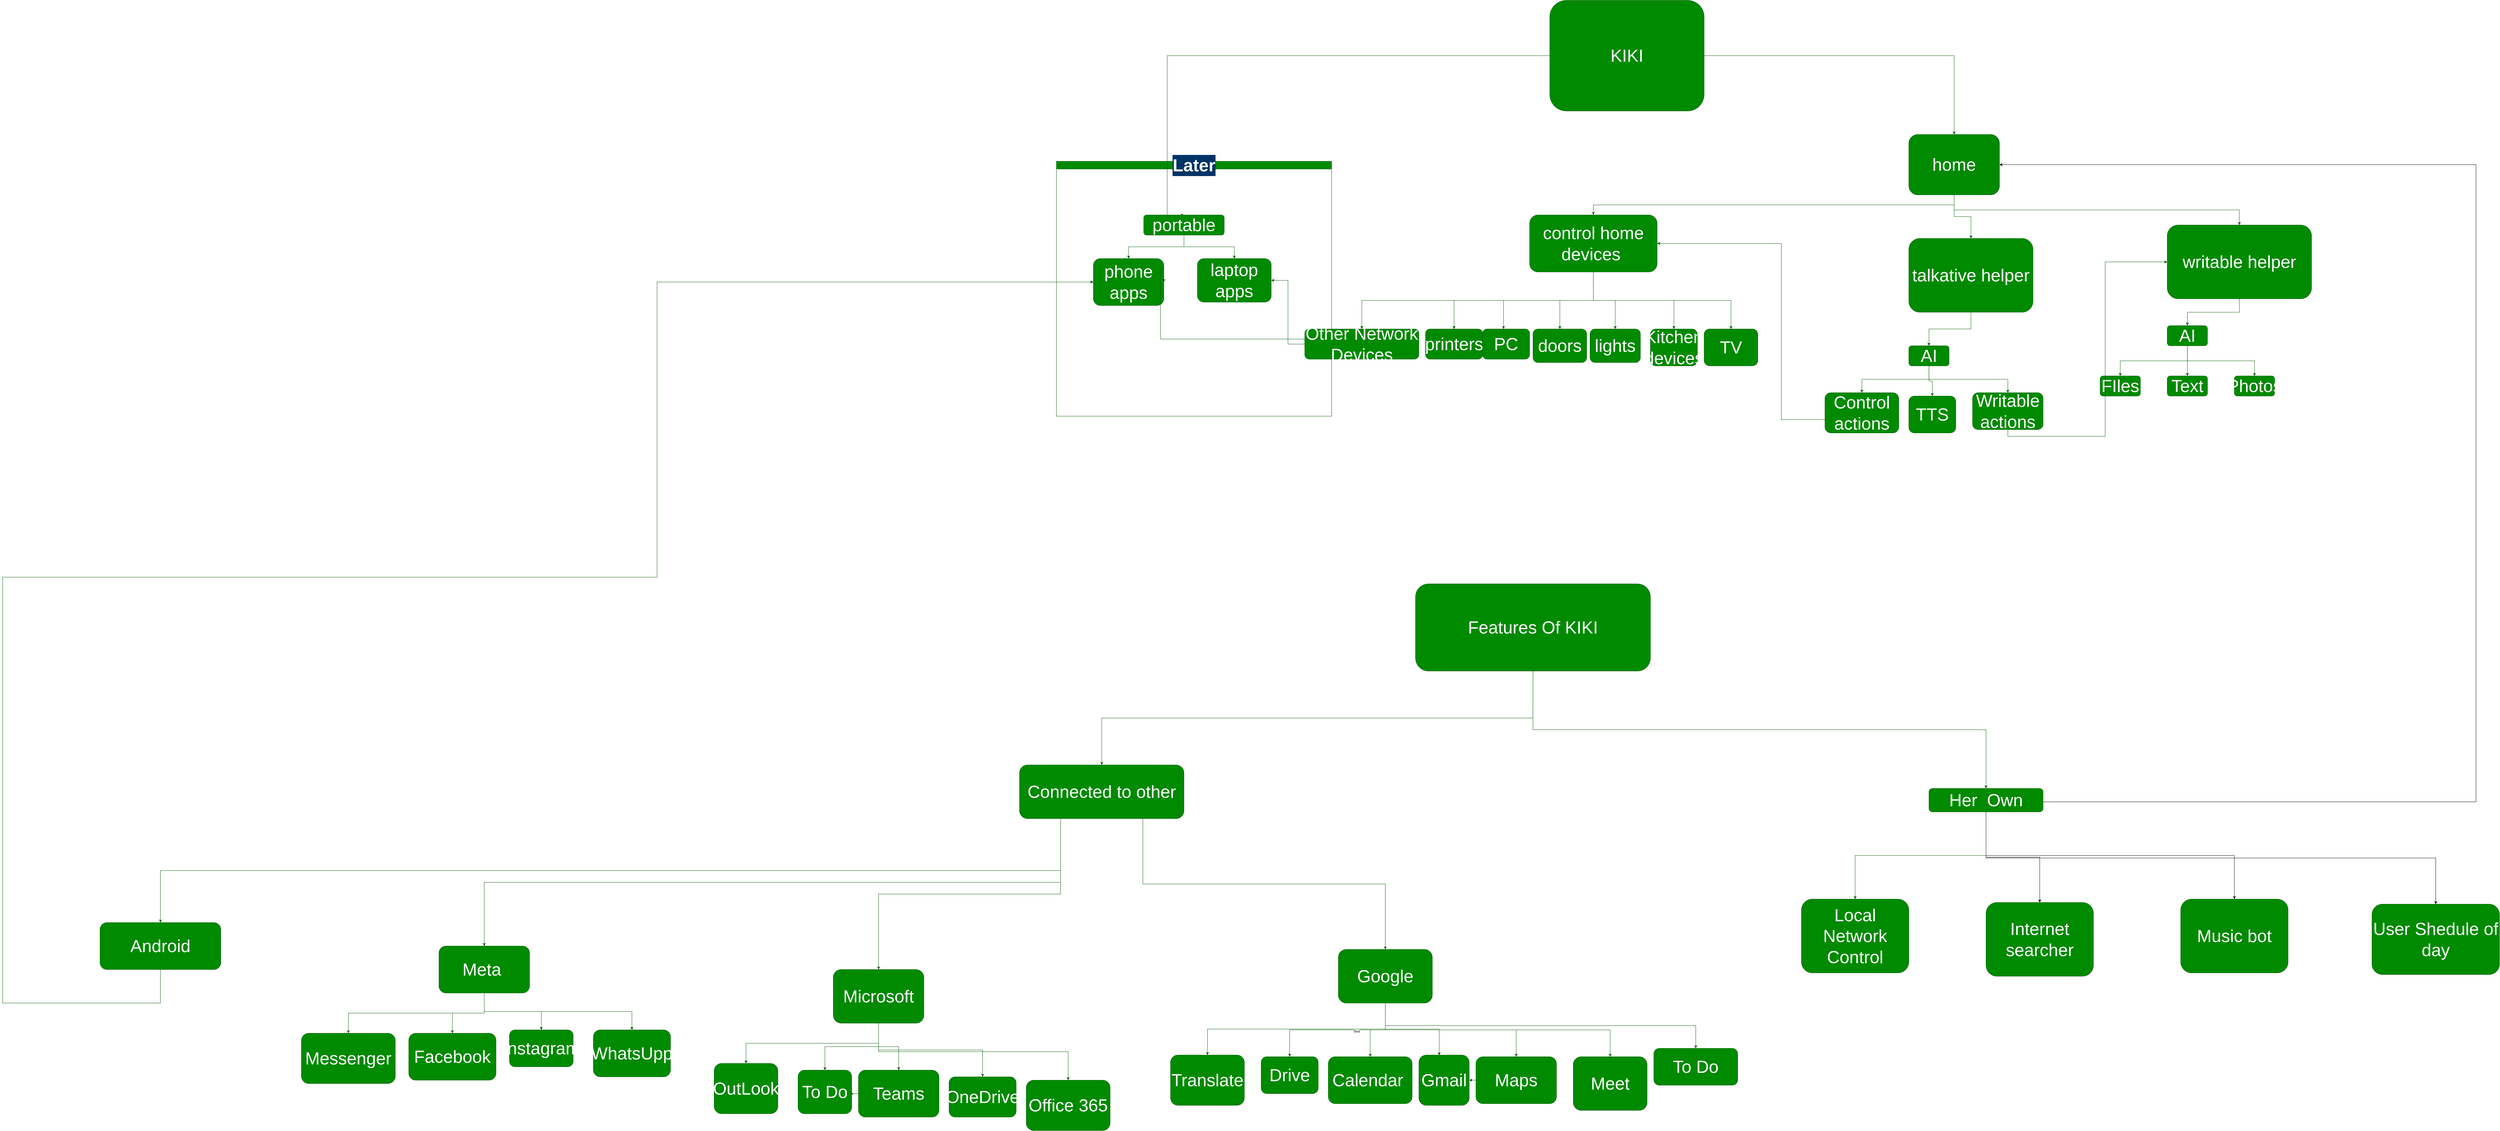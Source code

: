 <mxfile version="21.1.2" type="github">
  <diagram name="Strona-1" id="PI9fa6KRbpcqjx04Dy3F">
    <mxGraphModel dx="10963" dy="4120" grid="1" gridSize="10" guides="1" tooltips="1" connect="1" arrows="1" fold="1" page="0" pageScale="1" pageWidth="827" pageHeight="1169" math="0" shadow="0">
      <root>
        <object label="" id="0">
          <mxCell />
        </object>
        <mxCell id="1" parent="0" />
        <mxCell id="wgz8BLLzfPJGVLbiUXuB-59" value="Later" style="swimlane;whiteSpace=wrap;html=1;strokeColor=#005700;fillColor=#008a00;separatorColor=none;noLabel=0;portConstraintRotation=0;snapToPoint=1;backgroundOutline=0;labelBackgroundColor=#003366;fontSize=52;fontColor=#ffffff;" parent="1" vertex="1">
          <mxGeometry x="-900" y="390" width="820" height="760" as="geometry" />
        </mxCell>
        <mxCell id="wgz8BLLzfPJGVLbiUXuB-6" style="edgeStyle=orthogonalEdgeStyle;rounded=0;orthogonalLoop=1;jettySize=auto;html=1;exitX=1;exitY=0.5;exitDx=0;exitDy=0;labelBackgroundColor=none;fontColor=default;strokeColor=#005700;fillColor=#008a00;fontSize=52;" parent="1" source="wgz8BLLzfPJGVLbiUXuB-1" target="wgz8BLLzfPJGVLbiUXuB-2" edge="1">
          <mxGeometry relative="1" as="geometry" />
        </mxCell>
        <mxCell id="wgz8BLLzfPJGVLbiUXuB-7" style="edgeStyle=orthogonalEdgeStyle;rounded=0;orthogonalLoop=1;jettySize=auto;html=1;exitX=0;exitY=0.5;exitDx=0;exitDy=0;entryX=0.5;entryY=0;entryDx=0;entryDy=0;labelBackgroundColor=none;fontColor=default;strokeColor=#005700;fillColor=#008a00;fontSize=52;" parent="1" source="wgz8BLLzfPJGVLbiUXuB-1" target="wgz8BLLzfPJGVLbiUXuB-3" edge="1">
          <mxGeometry relative="1" as="geometry">
            <Array as="points">
              <mxPoint x="-570" y="75" />
              <mxPoint x="-570" y="550" />
            </Array>
          </mxGeometry>
        </mxCell>
        <mxCell id="wgz8BLLzfPJGVLbiUXuB-1" value="KIKI" style="rounded=1;whiteSpace=wrap;html=1;labelBackgroundColor=none;fillColor=#008a00;strokeColor=#005700;fontSize=52;fontColor=#ffffff;" parent="1" vertex="1">
          <mxGeometry x="570" y="-90" width="460" height="330" as="geometry" />
        </mxCell>
        <mxCell id="wgz8BLLzfPJGVLbiUXuB-8" style="edgeStyle=orthogonalEdgeStyle;rounded=0;orthogonalLoop=1;jettySize=auto;html=1;exitX=0.5;exitY=1;exitDx=0;exitDy=0;entryX=0.5;entryY=0;entryDx=0;entryDy=0;labelBackgroundColor=none;fontColor=default;strokeColor=#005700;fillColor=#008a00;fontSize=52;" parent="1" source="wgz8BLLzfPJGVLbiUXuB-2" target="wgz8BLLzfPJGVLbiUXuB-5" edge="1">
          <mxGeometry relative="1" as="geometry" />
        </mxCell>
        <mxCell id="wgz8BLLzfPJGVLbiUXuB-9" style="edgeStyle=orthogonalEdgeStyle;rounded=0;orthogonalLoop=1;jettySize=auto;html=1;exitX=0.5;exitY=1;exitDx=0;exitDy=0;entryX=0.5;entryY=0;entryDx=0;entryDy=0;labelBackgroundColor=none;fontColor=default;strokeColor=#005700;fillColor=#008a00;fontSize=52;" parent="1" source="wgz8BLLzfPJGVLbiUXuB-2" target="wgz8BLLzfPJGVLbiUXuB-4" edge="1">
          <mxGeometry relative="1" as="geometry" />
        </mxCell>
        <mxCell id="wgz8BLLzfPJGVLbiUXuB-11" style="edgeStyle=orthogonalEdgeStyle;rounded=0;orthogonalLoop=1;jettySize=auto;html=1;exitX=0.5;exitY=1;exitDx=0;exitDy=0;labelBackgroundColor=none;fontColor=default;strokeColor=#005700;fillColor=#008a00;fontSize=52;" parent="1" source="wgz8BLLzfPJGVLbiUXuB-2" target="wgz8BLLzfPJGVLbiUXuB-10" edge="1">
          <mxGeometry relative="1" as="geometry" />
        </mxCell>
        <mxCell id="wgz8BLLzfPJGVLbiUXuB-2" value="home" style="rounded=1;whiteSpace=wrap;html=1;labelBackgroundColor=none;fillColor=#008a00;strokeColor=#005700;fontSize=52;fontColor=#ffffff;" parent="1" vertex="1">
          <mxGeometry x="1639.94" y="310" width="270.06" height="180" as="geometry" />
        </mxCell>
        <mxCell id="wgz8BLLzfPJGVLbiUXuB-16" style="edgeStyle=orthogonalEdgeStyle;rounded=0;orthogonalLoop=1;jettySize=auto;html=1;exitX=0.5;exitY=1;exitDx=0;exitDy=0;entryX=0.5;entryY=0;entryDx=0;entryDy=0;labelBackgroundColor=none;fontColor=default;strokeColor=#005700;fillColor=#008a00;fontSize=52;" parent="1" source="wgz8BLLzfPJGVLbiUXuB-3" target="wgz8BLLzfPJGVLbiUXuB-13" edge="1">
          <mxGeometry relative="1" as="geometry" />
        </mxCell>
        <mxCell id="wgz8BLLzfPJGVLbiUXuB-17" style="edgeStyle=orthogonalEdgeStyle;rounded=0;orthogonalLoop=1;jettySize=auto;html=1;exitX=0.5;exitY=1;exitDx=0;exitDy=0;entryX=0.5;entryY=0;entryDx=0;entryDy=0;labelBackgroundColor=none;fontColor=default;strokeColor=#005700;fillColor=#008a00;fontSize=52;" parent="1" source="wgz8BLLzfPJGVLbiUXuB-3" target="wgz8BLLzfPJGVLbiUXuB-14" edge="1">
          <mxGeometry relative="1" as="geometry" />
        </mxCell>
        <mxCell id="wgz8BLLzfPJGVLbiUXuB-3" value="portable" style="rounded=1;whiteSpace=wrap;html=1;labelBackgroundColor=none;fillColor=#008a00;strokeColor=#005700;fontSize=52;fontColor=#ffffff;" parent="1" vertex="1">
          <mxGeometry x="-640" y="550" width="240" height="60" as="geometry" />
        </mxCell>
        <mxCell id="wgz8BLLzfPJGVLbiUXuB-19" style="edgeStyle=orthogonalEdgeStyle;rounded=0;orthogonalLoop=1;jettySize=auto;html=1;exitX=0.5;exitY=1;exitDx=0;exitDy=0;labelBackgroundColor=none;fontColor=default;strokeColor=#005700;fillColor=#008a00;fontSize=52;" parent="1" source="wgz8BLLzfPJGVLbiUXuB-4" target="wgz8BLLzfPJGVLbiUXuB-18" edge="1">
          <mxGeometry relative="1" as="geometry" />
        </mxCell>
        <mxCell id="wgz8BLLzfPJGVLbiUXuB-4" value="talkative helper" style="rounded=1;whiteSpace=wrap;html=1;labelBackgroundColor=none;fillColor=#008a00;strokeColor=#005700;fontSize=52;fontColor=#ffffff;" parent="1" vertex="1">
          <mxGeometry x="1639.94" y="620" width="370.06" height="220" as="geometry" />
        </mxCell>
        <mxCell id="wgz8BLLzfPJGVLbiUXuB-38" style="edgeStyle=orthogonalEdgeStyle;rounded=0;orthogonalLoop=1;jettySize=auto;html=1;exitX=0.5;exitY=1;exitDx=0;exitDy=0;entryX=0.5;entryY=0;entryDx=0;entryDy=0;labelBackgroundColor=none;fontColor=default;strokeColor=#005700;fillColor=#008a00;fontSize=52;" parent="1" source="wgz8BLLzfPJGVLbiUXuB-5" target="wgz8BLLzfPJGVLbiUXuB-37" edge="1">
          <mxGeometry relative="1" as="geometry" />
        </mxCell>
        <mxCell id="wgz8BLLzfPJGVLbiUXuB-41" style="edgeStyle=orthogonalEdgeStyle;rounded=0;orthogonalLoop=1;jettySize=auto;html=1;exitX=0.5;exitY=1;exitDx=0;exitDy=0;entryX=0.5;entryY=0;entryDx=0;entryDy=0;labelBackgroundColor=none;fontColor=default;strokeColor=#005700;fillColor=#008a00;fontSize=52;" parent="1" source="wgz8BLLzfPJGVLbiUXuB-5" target="wgz8BLLzfPJGVLbiUXuB-39" edge="1">
          <mxGeometry relative="1" as="geometry" />
        </mxCell>
        <mxCell id="wgz8BLLzfPJGVLbiUXuB-42" style="edgeStyle=orthogonalEdgeStyle;rounded=0;orthogonalLoop=1;jettySize=auto;html=1;exitX=0.5;exitY=1;exitDx=0;exitDy=0;labelBackgroundColor=none;fontColor=default;strokeColor=#005700;fillColor=#008a00;fontSize=52;" parent="1" source="wgz8BLLzfPJGVLbiUXuB-5" target="wgz8BLLzfPJGVLbiUXuB-40" edge="1">
          <mxGeometry relative="1" as="geometry" />
        </mxCell>
        <mxCell id="wgz8BLLzfPJGVLbiUXuB-51" style="edgeStyle=orthogonalEdgeStyle;rounded=0;orthogonalLoop=1;jettySize=auto;html=1;exitX=0.5;exitY=1;exitDx=0;exitDy=0;entryX=0.445;entryY=-0.001;entryDx=0;entryDy=0;entryPerimeter=0;labelBackgroundColor=none;fontColor=default;strokeColor=#005700;fillColor=#008a00;fontSize=52;" parent="1" source="wgz8BLLzfPJGVLbiUXuB-5" target="wgz8BLLzfPJGVLbiUXuB-50" edge="1">
          <mxGeometry relative="1" as="geometry" />
        </mxCell>
        <mxCell id="wgz8BLLzfPJGVLbiUXuB-53" style="edgeStyle=orthogonalEdgeStyle;rounded=0;orthogonalLoop=1;jettySize=auto;html=1;exitX=0.5;exitY=1;exitDx=0;exitDy=0;labelBackgroundColor=none;fontColor=default;strokeColor=#005700;fillColor=#008a00;fontSize=52;" parent="1" source="wgz8BLLzfPJGVLbiUXuB-5" target="wgz8BLLzfPJGVLbiUXuB-52" edge="1">
          <mxGeometry relative="1" as="geometry" />
        </mxCell>
        <mxCell id="wgz8BLLzfPJGVLbiUXuB-55" style="edgeStyle=orthogonalEdgeStyle;rounded=0;orthogonalLoop=1;jettySize=auto;html=1;exitX=0.5;exitY=1;exitDx=0;exitDy=0;entryX=0.5;entryY=0;entryDx=0;entryDy=0;labelBackgroundColor=none;fontColor=default;strokeColor=#005700;fillColor=#008a00;fontSize=52;" parent="1" source="wgz8BLLzfPJGVLbiUXuB-5" target="wgz8BLLzfPJGVLbiUXuB-54" edge="1">
          <mxGeometry relative="1" as="geometry">
            <mxPoint x="129.999" y="890" as="targetPoint" />
          </mxGeometry>
        </mxCell>
        <mxCell id="wgz8BLLzfPJGVLbiUXuB-58" style="edgeStyle=orthogonalEdgeStyle;rounded=0;orthogonalLoop=1;jettySize=auto;html=1;exitX=0.5;exitY=1;exitDx=0;exitDy=0;entryX=0.5;entryY=0;entryDx=0;entryDy=0;labelBackgroundColor=none;fontColor=default;strokeColor=#005700;fillColor=#008a00;fontSize=52;" parent="1" source="wgz8BLLzfPJGVLbiUXuB-5" target="wgz8BLLzfPJGVLbiUXuB-15" edge="1">
          <mxGeometry relative="1" as="geometry" />
        </mxCell>
        <mxCell id="wgz8BLLzfPJGVLbiUXuB-5" value="control home devices&amp;nbsp;" style="rounded=1;whiteSpace=wrap;html=1;labelBackgroundColor=none;fillColor=#008a00;strokeColor=#005700;fontSize=52;fontColor=#ffffff;" parent="1" vertex="1">
          <mxGeometry x="509.94" y="550" width="380.06" height="170" as="geometry" />
        </mxCell>
        <mxCell id="wgz8BLLzfPJGVLbiUXuB-21" style="edgeStyle=orthogonalEdgeStyle;rounded=0;orthogonalLoop=1;jettySize=auto;html=1;exitX=0.5;exitY=1;exitDx=0;exitDy=0;labelBackgroundColor=none;fontColor=default;strokeColor=#005700;fillColor=#008a00;fontSize=52;" parent="1" source="wgz8BLLzfPJGVLbiUXuB-10" target="wgz8BLLzfPJGVLbiUXuB-20" edge="1">
          <mxGeometry relative="1" as="geometry" />
        </mxCell>
        <mxCell id="wgz8BLLzfPJGVLbiUXuB-10" value="writable helper" style="rounded=1;whiteSpace=wrap;html=1;labelBackgroundColor=none;fillColor=#008a00;strokeColor=#005700;fontSize=52;fontColor=#ffffff;" parent="1" vertex="1">
          <mxGeometry x="2409.94" y="580" width="430.06" height="220" as="geometry" />
        </mxCell>
        <mxCell id="wgz8BLLzfPJGVLbiUXuB-13" value="phone apps" style="rounded=1;whiteSpace=wrap;html=1;labelBackgroundColor=none;fillColor=#008a00;strokeColor=#005700;fontSize=52;fontColor=#ffffff;" parent="1" vertex="1">
          <mxGeometry x="-790" y="680" width="210" height="140" as="geometry" />
        </mxCell>
        <mxCell id="wgz8BLLzfPJGVLbiUXuB-14" value="laptop apps" style="rounded=1;whiteSpace=wrap;html=1;labelBackgroundColor=none;fillColor=#008a00;strokeColor=#005700;fontSize=52;fontColor=#ffffff;" parent="1" vertex="1">
          <mxGeometry x="-480" y="680" width="220" height="130" as="geometry" />
        </mxCell>
        <mxCell id="wgz8BLLzfPJGVLbiUXuB-15" value="TV" style="rounded=1;whiteSpace=wrap;html=1;labelBackgroundColor=none;fillColor=#008a00;strokeColor=#005700;fontSize=52;fontColor=#ffffff;" parent="1" vertex="1">
          <mxGeometry x="1029.94" y="890" width="160.06" height="110" as="geometry" />
        </mxCell>
        <mxCell id="wgz8BLLzfPJGVLbiUXuB-23" style="edgeStyle=orthogonalEdgeStyle;rounded=0;orthogonalLoop=1;jettySize=auto;html=1;exitX=0.5;exitY=1;exitDx=0;exitDy=0;entryX=0.5;entryY=0;entryDx=0;entryDy=0;labelBackgroundColor=none;fontColor=default;strokeColor=#005700;fillColor=#008a00;fontSize=52;" parent="1" source="wgz8BLLzfPJGVLbiUXuB-18" target="wgz8BLLzfPJGVLbiUXuB-22" edge="1">
          <mxGeometry relative="1" as="geometry" />
        </mxCell>
        <mxCell id="wgz8BLLzfPJGVLbiUXuB-32" style="edgeStyle=orthogonalEdgeStyle;rounded=0;orthogonalLoop=1;jettySize=auto;html=1;exitX=0.5;exitY=1;exitDx=0;exitDy=0;entryX=0.5;entryY=0;entryDx=0;entryDy=0;labelBackgroundColor=none;fontColor=default;strokeColor=#005700;fillColor=#008a00;fontSize=52;" parent="1" source="wgz8BLLzfPJGVLbiUXuB-18" target="wgz8BLLzfPJGVLbiUXuB-31" edge="1">
          <mxGeometry relative="1" as="geometry" />
        </mxCell>
        <mxCell id="wgz8BLLzfPJGVLbiUXuB-35" style="edgeStyle=orthogonalEdgeStyle;rounded=0;orthogonalLoop=1;jettySize=auto;html=1;exitX=0.5;exitY=1;exitDx=0;exitDy=0;entryX=0.5;entryY=0;entryDx=0;entryDy=0;labelBackgroundColor=none;fontColor=default;strokeColor=#005700;fillColor=#008a00;fontSize=52;" parent="1" source="wgz8BLLzfPJGVLbiUXuB-18" target="wgz8BLLzfPJGVLbiUXuB-34" edge="1">
          <mxGeometry relative="1" as="geometry">
            <mxPoint x="1500" y="1080" as="targetPoint" />
          </mxGeometry>
        </mxCell>
        <mxCell id="wgz8BLLzfPJGVLbiUXuB-18" value="AI" style="rounded=1;whiteSpace=wrap;html=1;labelBackgroundColor=none;fillColor=#008a00;strokeColor=#005700;fontSize=52;fontColor=#ffffff;" parent="1" vertex="1">
          <mxGeometry x="1639.94" y="940" width="120" height="60" as="geometry" />
        </mxCell>
        <mxCell id="wgz8BLLzfPJGVLbiUXuB-27" style="edgeStyle=orthogonalEdgeStyle;rounded=0;orthogonalLoop=1;jettySize=auto;html=1;exitX=0.5;exitY=1;exitDx=0;exitDy=0;entryX=0.5;entryY=0;entryDx=0;entryDy=0;labelBackgroundColor=none;fontColor=default;strokeColor=#005700;fillColor=#008a00;fontSize=52;" parent="1" source="wgz8BLLzfPJGVLbiUXuB-20" target="wgz8BLLzfPJGVLbiUXuB-24" edge="1">
          <mxGeometry relative="1" as="geometry" />
        </mxCell>
        <mxCell id="wgz8BLLzfPJGVLbiUXuB-28" style="edgeStyle=orthogonalEdgeStyle;rounded=0;orthogonalLoop=1;jettySize=auto;html=1;exitX=0.5;exitY=1;exitDx=0;exitDy=0;entryX=0.5;entryY=0;entryDx=0;entryDy=0;labelBackgroundColor=none;fontColor=default;strokeColor=#005700;fillColor=#008a00;fontSize=52;" parent="1" source="wgz8BLLzfPJGVLbiUXuB-20" target="wgz8BLLzfPJGVLbiUXuB-25" edge="1">
          <mxGeometry relative="1" as="geometry" />
        </mxCell>
        <mxCell id="wgz8BLLzfPJGVLbiUXuB-29" style="edgeStyle=orthogonalEdgeStyle;rounded=0;orthogonalLoop=1;jettySize=auto;html=1;exitX=0.5;exitY=1;exitDx=0;exitDy=0;entryX=0.5;entryY=0;entryDx=0;entryDy=0;labelBackgroundColor=none;fontColor=default;strokeColor=#005700;fillColor=#008a00;fontSize=52;" parent="1" source="wgz8BLLzfPJGVLbiUXuB-20" target="wgz8BLLzfPJGVLbiUXuB-26" edge="1">
          <mxGeometry relative="1" as="geometry" />
        </mxCell>
        <mxCell id="wgz8BLLzfPJGVLbiUXuB-20" value="AI" style="rounded=1;whiteSpace=wrap;html=1;labelBackgroundColor=none;fillColor=#008a00;strokeColor=#005700;fontSize=52;fontColor=#ffffff;" parent="1" vertex="1">
          <mxGeometry x="2409.94" y="880" width="120" height="60" as="geometry" />
        </mxCell>
        <mxCell id="wgz8BLLzfPJGVLbiUXuB-22" value="TTS" style="rounded=1;whiteSpace=wrap;html=1;labelBackgroundColor=none;fillColor=#008a00;strokeColor=#005700;fontSize=52;fontColor=#ffffff;" parent="1" vertex="1">
          <mxGeometry x="1639.94" y="1090" width="140" height="110" as="geometry" />
        </mxCell>
        <mxCell id="wgz8BLLzfPJGVLbiUXuB-24" value="FIles" style="rounded=1;whiteSpace=wrap;html=1;labelBackgroundColor=none;fillColor=#008a00;strokeColor=#005700;fontSize=52;fontColor=#ffffff;" parent="1" vertex="1">
          <mxGeometry x="2209.94" y="1030" width="120" height="60" as="geometry" />
        </mxCell>
        <mxCell id="wgz8BLLzfPJGVLbiUXuB-25" value="Text" style="rounded=1;whiteSpace=wrap;html=1;labelBackgroundColor=none;fillColor=#008a00;strokeColor=#005700;fontSize=52;fontColor=#ffffff;" parent="1" vertex="1">
          <mxGeometry x="2409.94" y="1030" width="120" height="60" as="geometry" />
        </mxCell>
        <mxCell id="wgz8BLLzfPJGVLbiUXuB-26" value="Photos" style="rounded=1;whiteSpace=wrap;html=1;labelBackgroundColor=none;fillColor=#008a00;strokeColor=#005700;fontSize=52;fontColor=#ffffff;" parent="1" vertex="1">
          <mxGeometry x="2609.94" y="1030" width="120" height="60" as="geometry" />
        </mxCell>
        <mxCell id="wgz8BLLzfPJGVLbiUXuB-33" style="edgeStyle=orthogonalEdgeStyle;rounded=0;orthogonalLoop=1;jettySize=auto;html=1;exitX=0.5;exitY=1;exitDx=0;exitDy=0;entryX=0;entryY=0.5;entryDx=0;entryDy=0;labelBackgroundColor=none;fontColor=default;strokeColor=#005700;fillColor=#008a00;fontSize=52;" parent="1" source="wgz8BLLzfPJGVLbiUXuB-31" target="wgz8BLLzfPJGVLbiUXuB-10" edge="1">
          <mxGeometry relative="1" as="geometry" />
        </mxCell>
        <mxCell id="wgz8BLLzfPJGVLbiUXuB-31" value="Writable actions" style="rounded=1;whiteSpace=wrap;html=1;labelBackgroundColor=none;fillColor=#008a00;strokeColor=#005700;fontSize=52;fontColor=#ffffff;" parent="1" vertex="1">
          <mxGeometry x="1829.94" y="1080" width="210.06" height="110" as="geometry" />
        </mxCell>
        <mxCell id="wgz8BLLzfPJGVLbiUXuB-36" style="edgeStyle=orthogonalEdgeStyle;rounded=0;orthogonalLoop=1;jettySize=auto;html=1;exitX=0.5;exitY=1;exitDx=0;exitDy=0;entryX=1;entryY=0.5;entryDx=0;entryDy=0;labelBackgroundColor=none;fontColor=default;strokeColor=#005700;fillColor=#008a00;fontSize=52;" parent="1" source="wgz8BLLzfPJGVLbiUXuB-34" target="wgz8BLLzfPJGVLbiUXuB-5" edge="1">
          <mxGeometry relative="1" as="geometry">
            <mxPoint x="1230" y="750" as="targetPoint" />
            <Array as="points">
              <mxPoint x="1540" y="1160" />
              <mxPoint x="1260" y="1160" />
              <mxPoint x="1260" y="690" />
            </Array>
          </mxGeometry>
        </mxCell>
        <mxCell id="wgz8BLLzfPJGVLbiUXuB-34" value="Control actions" style="rounded=1;whiteSpace=wrap;html=1;labelBackgroundColor=none;fillColor=#008a00;strokeColor=#005700;fontSize=52;fontColor=#ffffff;" parent="1" vertex="1">
          <mxGeometry x="1390" y="1080" width="220" height="120" as="geometry" />
        </mxCell>
        <mxCell id="wgz8BLLzfPJGVLbiUXuB-37" value="lights" style="rounded=1;whiteSpace=wrap;html=1;labelBackgroundColor=none;fillColor=#008a00;strokeColor=#005700;fontSize=52;fontColor=#ffffff;" parent="1" vertex="1">
          <mxGeometry x="690" y="890" width="150.06" height="100" as="geometry" />
        </mxCell>
        <mxCell id="wgz8BLLzfPJGVLbiUXuB-39" value="doors" style="rounded=1;whiteSpace=wrap;html=1;labelBackgroundColor=none;fillColor=#008a00;strokeColor=#005700;fontSize=52;fontColor=#ffffff;" parent="1" vertex="1">
          <mxGeometry x="520" y="890" width="160.06" height="100" as="geometry" />
        </mxCell>
        <mxCell id="wgz8BLLzfPJGVLbiUXuB-40" value="printers" style="rounded=1;whiteSpace=wrap;html=1;labelBackgroundColor=none;fillColor=#008a00;strokeColor=#005700;fontSize=52;fontColor=#ffffff;" parent="1" vertex="1">
          <mxGeometry x="199.82" y="890" width="170.06" height="90" as="geometry" />
        </mxCell>
        <mxCell id="wgz8BLLzfPJGVLbiUXuB-50" value="PC" style="rounded=1;whiteSpace=wrap;html=1;labelBackgroundColor=none;fillColor=#008a00;strokeColor=#005700;fontSize=52;fontColor=#ffffff;" parent="1" vertex="1">
          <mxGeometry x="369.88" y="890" width="140.06" height="90" as="geometry" />
        </mxCell>
        <mxCell id="wgz8BLLzfPJGVLbiUXuB-52" value="Kitchen devices" style="rounded=1;whiteSpace=wrap;html=1;labelBackgroundColor=none;fillColor=#008a00;strokeColor=#005700;fontSize=52;fontColor=#ffffff;" parent="1" vertex="1">
          <mxGeometry x="869.94" y="890" width="140.06" height="110" as="geometry" />
        </mxCell>
        <mxCell id="wgz8BLLzfPJGVLbiUXuB-56" style="edgeStyle=orthogonalEdgeStyle;rounded=0;orthogonalLoop=1;jettySize=auto;html=1;exitX=0;exitY=0.5;exitDx=0;exitDy=0;entryX=1;entryY=0.5;entryDx=0;entryDy=0;labelBackgroundColor=none;fontColor=default;strokeColor=#005700;fillColor=#008a00;fontSize=52;" parent="1" source="wgz8BLLzfPJGVLbiUXuB-54" target="wgz8BLLzfPJGVLbiUXuB-14" edge="1">
          <mxGeometry relative="1" as="geometry" />
        </mxCell>
        <mxCell id="wgz8BLLzfPJGVLbiUXuB-57" style="edgeStyle=orthogonalEdgeStyle;rounded=0;orthogonalLoop=1;jettySize=auto;html=1;exitX=0;exitY=0.5;exitDx=0;exitDy=0;entryX=1;entryY=0.5;entryDx=0;entryDy=0;labelBackgroundColor=none;fontColor=default;strokeColor=#005700;fillColor=#008a00;fontSize=52;" parent="1" source="wgz8BLLzfPJGVLbiUXuB-54" target="wgz8BLLzfPJGVLbiUXuB-13" edge="1">
          <mxGeometry relative="1" as="geometry">
            <Array as="points">
              <mxPoint x="-590" y="920" />
              <mxPoint x="-590" y="710" />
            </Array>
          </mxGeometry>
        </mxCell>
        <mxCell id="wgz8BLLzfPJGVLbiUXuB-54" value="Other Network Devices" style="rounded=1;whiteSpace=wrap;html=1;labelBackgroundColor=none;fillColor=#008a00;strokeColor=#005700;fontSize=52;fontColor=#ffffff;" parent="1" vertex="1">
          <mxGeometry x="-160.06" y="890" width="340" height="90" as="geometry" />
        </mxCell>
        <mxCell id="wgz8BLLzfPJGVLbiUXuB-68" style="edgeStyle=orthogonalEdgeStyle;rounded=0;orthogonalLoop=1;jettySize=auto;html=1;exitX=0.5;exitY=1;exitDx=0;exitDy=0;shadow=0;fillColor=#008a00;strokeColor=#005700;fontSize=52;" parent="1" source="wgz8BLLzfPJGVLbiUXuB-60" target="wgz8BLLzfPJGVLbiUXuB-62" edge="1">
          <mxGeometry relative="1" as="geometry" />
        </mxCell>
        <mxCell id="wgz8BLLzfPJGVLbiUXuB-69" style="edgeStyle=orthogonalEdgeStyle;rounded=0;orthogonalLoop=1;jettySize=auto;html=1;exitX=0.5;exitY=1;exitDx=0;exitDy=0;entryX=0.404;entryY=0.005;entryDx=0;entryDy=0;entryPerimeter=0;shadow=0;fillColor=#008a00;strokeColor=#005700;fontSize=52;" parent="1" source="wgz8BLLzfPJGVLbiUXuB-60" target="wgz8BLLzfPJGVLbiUXuB-64" edge="1">
          <mxGeometry relative="1" as="geometry" />
        </mxCell>
        <mxCell id="wgz8BLLzfPJGVLbiUXuB-70" style="edgeStyle=orthogonalEdgeStyle;rounded=0;orthogonalLoop=1;jettySize=auto;html=1;exitX=0.5;exitY=1;exitDx=0;exitDy=0;entryX=0.5;entryY=0;entryDx=0;entryDy=0;shadow=0;fillColor=#008a00;strokeColor=#005700;fontSize=52;" parent="1" source="wgz8BLLzfPJGVLbiUXuB-60" target="wgz8BLLzfPJGVLbiUXuB-65" edge="1">
          <mxGeometry relative="1" as="geometry" />
        </mxCell>
        <mxCell id="wgz8BLLzfPJGVLbiUXuB-71" style="edgeStyle=orthogonalEdgeStyle;rounded=0;orthogonalLoop=1;jettySize=auto;html=1;exitX=0.5;exitY=1;exitDx=0;exitDy=0;entryX=0.5;entryY=0;entryDx=0;entryDy=0;shadow=0;fillColor=#008a00;strokeColor=#005700;fontSize=52;" parent="1" source="wgz8BLLzfPJGVLbiUXuB-60" target="wgz8BLLzfPJGVLbiUXuB-66" edge="1">
          <mxGeometry relative="1" as="geometry" />
        </mxCell>
        <mxCell id="wgz8BLLzfPJGVLbiUXuB-73" style="edgeStyle=orthogonalEdgeStyle;rounded=0;orthogonalLoop=1;jettySize=auto;html=1;exitX=0.5;exitY=1;exitDx=0;exitDy=0;entryX=0.5;entryY=0;entryDx=0;entryDy=0;shadow=0;fillColor=#008a00;strokeColor=#005700;fontSize=52;" parent="1" source="wgz8BLLzfPJGVLbiUXuB-60" target="wgz8BLLzfPJGVLbiUXuB-67" edge="1">
          <mxGeometry relative="1" as="geometry" />
        </mxCell>
        <mxCell id="wgz8BLLzfPJGVLbiUXuB-75" style="edgeStyle=orthogonalEdgeStyle;rounded=0;orthogonalLoop=1;jettySize=auto;html=1;exitX=0.5;exitY=1;exitDx=0;exitDy=0;entryX=0.5;entryY=0;entryDx=0;entryDy=0;shadow=0;fillColor=#008a00;strokeColor=#005700;fontSize=52;" parent="1" source="wgz8BLLzfPJGVLbiUXuB-60" target="wgz8BLLzfPJGVLbiUXuB-74" edge="1">
          <mxGeometry relative="1" as="geometry" />
        </mxCell>
        <mxCell id="mqudz-hGvWLqEcSGZrWv-4" value="Text" style="edgeLabel;html=1;align=center;verticalAlign=middle;resizable=0;points=[];" vertex="1" connectable="0" parent="wgz8BLLzfPJGVLbiUXuB-75">
          <mxGeometry x="-0.528" y="6" relative="1" as="geometry">
            <mxPoint x="-2" as="offset" />
          </mxGeometry>
        </mxCell>
        <mxCell id="wgz8BLLzfPJGVLbiUXuB-88" style="edgeStyle=orthogonalEdgeStyle;rounded=0;orthogonalLoop=1;jettySize=auto;html=1;exitX=0.5;exitY=1;exitDx=0;exitDy=0;entryX=0.5;entryY=0;entryDx=0;entryDy=0;fillColor=#008a00;strokeColor=#005700;fontSize=52;" parent="1" source="wgz8BLLzfPJGVLbiUXuB-60" target="wgz8BLLzfPJGVLbiUXuB-87" edge="1">
          <mxGeometry relative="1" as="geometry" />
        </mxCell>
        <mxCell id="wgz8BLLzfPJGVLbiUXuB-60" value="Google" style="rounded=1;whiteSpace=wrap;html=1;fillColor=#008a00;strokeColor=#005700;fontSize=52;fontColor=#ffffff;" parent="1" vertex="1">
          <mxGeometry x="-60.0" y="2740" width="280.06" height="160" as="geometry" />
        </mxCell>
        <mxCell id="wgz8BLLzfPJGVLbiUXuB-62" value="Calendar&amp;nbsp;" style="rounded=1;whiteSpace=wrap;html=1;shadow=0;fillColor=#008a00;strokeColor=#005700;fontSize=52;fontColor=#ffffff;" parent="1" vertex="1">
          <mxGeometry x="-90" y="3060" width="250" height="140" as="geometry" />
        </mxCell>
        <mxCell id="wgz8BLLzfPJGVLbiUXuB-64" value="Gmail" style="rounded=1;whiteSpace=wrap;html=1;shadow=0;fillColor=#008a00;strokeColor=#005700;fontSize=52;fontColor=#ffffff;" parent="1" vertex="1">
          <mxGeometry x="180" y="3055" width="150" height="150" as="geometry" />
        </mxCell>
        <mxCell id="m3BGGVv8fKy3V24QByVO-4" value="" style="edgeStyle=orthogonalEdgeStyle;rounded=0;orthogonalLoop=1;jettySize=auto;html=1;fillColor=#008a00;strokeColor=#005700;" parent="1" source="wgz8BLLzfPJGVLbiUXuB-65" target="wgz8BLLzfPJGVLbiUXuB-64" edge="1">
          <mxGeometry relative="1" as="geometry" />
        </mxCell>
        <mxCell id="wgz8BLLzfPJGVLbiUXuB-65" value="Maps" style="rounded=1;whiteSpace=wrap;html=1;shadow=0;fillColor=#008a00;strokeColor=#005700;fontSize=52;fontColor=#ffffff;" parent="1" vertex="1">
          <mxGeometry x="350" y="3060" width="240" height="140" as="geometry" />
        </mxCell>
        <mxCell id="wgz8BLLzfPJGVLbiUXuB-66" value="Drive" style="rounded=1;whiteSpace=wrap;html=1;shadow=0;fillColor=#008a00;strokeColor=#005700;fontSize=52;fontColor=#ffffff;" parent="1" vertex="1">
          <mxGeometry x="-290" y="3060" width="170" height="110" as="geometry" />
        </mxCell>
        <mxCell id="wgz8BLLzfPJGVLbiUXuB-67" value="Meet" style="rounded=1;whiteSpace=wrap;html=1;shadow=0;fillColor=#008a00;strokeColor=#005700;fontSize=52;fontColor=#ffffff;" parent="1" vertex="1">
          <mxGeometry x="640" y="3060" width="220.06" height="160" as="geometry" />
        </mxCell>
        <mxCell id="wgz8BLLzfPJGVLbiUXuB-74" value="Translate" style="rounded=1;whiteSpace=wrap;html=1;shadow=0;fillColor=#008a00;strokeColor=#005700;fontSize=52;fontColor=#ffffff;" parent="1" vertex="1">
          <mxGeometry x="-560" y="3055" width="220" height="150" as="geometry" />
        </mxCell>
        <mxCell id="wgz8BLLzfPJGVLbiUXuB-89" style="edgeStyle=orthogonalEdgeStyle;rounded=0;orthogonalLoop=1;jettySize=auto;html=1;exitX=0.5;exitY=1;exitDx=0;exitDy=0;entryX=0.5;entryY=0;entryDx=0;entryDy=0;fillColor=#008a00;strokeColor=#005700;fontSize=52;" parent="1" source="wgz8BLLzfPJGVLbiUXuB-78" target="wgz8BLLzfPJGVLbiUXuB-83" edge="1">
          <mxGeometry relative="1" as="geometry" />
        </mxCell>
        <mxCell id="wgz8BLLzfPJGVLbiUXuB-90" style="edgeStyle=orthogonalEdgeStyle;rounded=0;orthogonalLoop=1;jettySize=auto;html=1;exitX=0.5;exitY=1;exitDx=0;exitDy=0;entryX=0.5;entryY=0;entryDx=0;entryDy=0;fillColor=#008a00;strokeColor=#005700;fontSize=52;" parent="1" source="wgz8BLLzfPJGVLbiUXuB-78" target="wgz8BLLzfPJGVLbiUXuB-82" edge="1">
          <mxGeometry relative="1" as="geometry" />
        </mxCell>
        <mxCell id="wgz8BLLzfPJGVLbiUXuB-91" style="edgeStyle=orthogonalEdgeStyle;rounded=0;orthogonalLoop=1;jettySize=auto;html=1;exitX=0.5;exitY=1;exitDx=0;exitDy=0;entryX=0.5;entryY=0;entryDx=0;entryDy=0;fillColor=#008a00;strokeColor=#005700;fontSize=52;" parent="1" source="wgz8BLLzfPJGVLbiUXuB-78" target="wgz8BLLzfPJGVLbiUXuB-81" edge="1">
          <mxGeometry relative="1" as="geometry" />
        </mxCell>
        <mxCell id="wgz8BLLzfPJGVLbiUXuB-92" style="edgeStyle=orthogonalEdgeStyle;rounded=0;orthogonalLoop=1;jettySize=auto;html=1;exitX=0.5;exitY=1;exitDx=0;exitDy=0;entryX=0.5;entryY=0;entryDx=0;entryDy=0;fillColor=#008a00;strokeColor=#005700;fontSize=52;" parent="1" source="wgz8BLLzfPJGVLbiUXuB-78" target="wgz8BLLzfPJGVLbiUXuB-86" edge="1">
          <mxGeometry relative="1" as="geometry">
            <mxPoint x="-1070" y="3090" as="targetPoint" />
          </mxGeometry>
        </mxCell>
        <mxCell id="wgz8BLLzfPJGVLbiUXuB-93" style="edgeStyle=orthogonalEdgeStyle;rounded=0;orthogonalLoop=1;jettySize=auto;html=1;exitX=0.5;exitY=1;exitDx=0;exitDy=0;entryX=0.5;entryY=0;entryDx=0;entryDy=0;fillColor=#008a00;strokeColor=#005700;fontSize=52;" parent="1" source="wgz8BLLzfPJGVLbiUXuB-78" target="wgz8BLLzfPJGVLbiUXuB-84" edge="1">
          <mxGeometry relative="1" as="geometry" />
        </mxCell>
        <mxCell id="wgz8BLLzfPJGVLbiUXuB-78" value="Microsoft" style="rounded=1;whiteSpace=wrap;html=1;fillColor=#008a00;strokeColor=#005700;fontSize=52;fontColor=#ffffff;" parent="1" vertex="1">
          <mxGeometry x="-1565" y="2800" width="270" height="160" as="geometry" />
        </mxCell>
        <mxCell id="wgz8BLLzfPJGVLbiUXuB-81" value="OneDrive" style="rounded=1;whiteSpace=wrap;html=1;fillColor=#008a00;strokeColor=#005700;fontSize=52;fontColor=#ffffff;" parent="1" vertex="1">
          <mxGeometry x="-1220" y="3120" width="200" height="120" as="geometry" />
        </mxCell>
        <mxCell id="m3BGGVv8fKy3V24QByVO-1" value="" style="edgeStyle=orthogonalEdgeStyle;rounded=0;orthogonalLoop=1;jettySize=auto;html=1;fillColor=#008a00;strokeColor=#005700;" parent="1" source="wgz8BLLzfPJGVLbiUXuB-82" target="wgz8BLLzfPJGVLbiUXuB-83" edge="1">
          <mxGeometry relative="1" as="geometry" />
        </mxCell>
        <mxCell id="wgz8BLLzfPJGVLbiUXuB-82" value="Teams" style="rounded=1;whiteSpace=wrap;html=1;fillColor=#008a00;strokeColor=#005700;fontSize=52;fontColor=#ffffff;" parent="1" vertex="1">
          <mxGeometry x="-1490" y="3100" width="240" height="140" as="geometry" />
        </mxCell>
        <mxCell id="wgz8BLLzfPJGVLbiUXuB-83" value="To Do" style="rounded=1;whiteSpace=wrap;html=1;fillColor=#008a00;strokeColor=#005700;fontSize=52;fontColor=#ffffff;" parent="1" vertex="1">
          <mxGeometry x="-1670" y="3100" width="160" height="130" as="geometry" />
        </mxCell>
        <mxCell id="wgz8BLLzfPJGVLbiUXuB-84" value="OutLook" style="rounded=1;whiteSpace=wrap;html=1;fillColor=#008a00;strokeColor=#005700;fontSize=52;fontColor=#ffffff;" parent="1" vertex="1">
          <mxGeometry x="-1920" y="3080" width="190" height="150" as="geometry" />
        </mxCell>
        <mxCell id="wgz8BLLzfPJGVLbiUXuB-86" value="Office 365" style="rounded=1;whiteSpace=wrap;html=1;fillColor=#008a00;strokeColor=#005700;fontSize=52;fontColor=#ffffff;" parent="1" vertex="1">
          <mxGeometry x="-990" y="3130" width="250" height="150" as="geometry" />
        </mxCell>
        <mxCell id="wgz8BLLzfPJGVLbiUXuB-87" value="To Do" style="rounded=1;whiteSpace=wrap;html=1;fillColor=#008a00;strokeColor=#005700;fontSize=52;fontColor=#ffffff;" parent="1" vertex="1">
          <mxGeometry x="880" y="3035" width="250.06" height="110" as="geometry" />
        </mxCell>
        <mxCell id="wgz8BLLzfPJGVLbiUXuB-99" style="edgeStyle=orthogonalEdgeStyle;rounded=0;orthogonalLoop=1;jettySize=auto;html=1;exitX=0.5;exitY=1;exitDx=0;exitDy=0;entryX=0.5;entryY=0;entryDx=0;entryDy=0;fillColor=#008a00;strokeColor=#005700;fontSize=52;" parent="1" source="wgz8BLLzfPJGVLbiUXuB-94" target="wgz8BLLzfPJGVLbiUXuB-96" edge="1">
          <mxGeometry relative="1" as="geometry" />
        </mxCell>
        <mxCell id="wgz8BLLzfPJGVLbiUXuB-102" style="edgeStyle=orthogonalEdgeStyle;rounded=0;orthogonalLoop=1;jettySize=auto;html=1;exitX=0.5;exitY=1;exitDx=0;exitDy=0;fillColor=#008a00;strokeColor=#005700;fontSize=52;" parent="1" source="wgz8BLLzfPJGVLbiUXuB-94" target="wgz8BLLzfPJGVLbiUXuB-98" edge="1">
          <mxGeometry relative="1" as="geometry" />
        </mxCell>
        <mxCell id="wgz8BLLzfPJGVLbiUXuB-94" value="Features Of KIKI" style="rounded=1;whiteSpace=wrap;html=1;fontSize=52;fillColor=#008a00;strokeColor=#005700;fontColor=#ffffff;" parent="1" vertex="1">
          <mxGeometry x="169.94" y="1650" width="700" height="260" as="geometry" />
        </mxCell>
        <mxCell id="wgz8BLLzfPJGVLbiUXuB-95" value="Local Network Control" style="rounded=1;whiteSpace=wrap;html=1;fillColor=#008a00;strokeColor=#005700;fontSize=52;fontColor=#ffffff;" parent="1" vertex="1">
          <mxGeometry x="1319.88" y="2590" width="320.06" height="220" as="geometry" />
        </mxCell>
        <mxCell id="wgz8BLLzfPJGVLbiUXuB-100" style="edgeStyle=orthogonalEdgeStyle;rounded=0;orthogonalLoop=1;jettySize=auto;html=1;exitX=0.25;exitY=1;exitDx=0;exitDy=0;entryX=0.5;entryY=0;entryDx=0;entryDy=0;fillColor=#008a00;strokeColor=#005700;fontSize=52;" parent="1" source="wgz8BLLzfPJGVLbiUXuB-96" target="wgz8BLLzfPJGVLbiUXuB-78" edge="1">
          <mxGeometry relative="1" as="geometry" />
        </mxCell>
        <mxCell id="wgz8BLLzfPJGVLbiUXuB-101" style="edgeStyle=orthogonalEdgeStyle;rounded=0;orthogonalLoop=1;jettySize=auto;html=1;exitX=0.75;exitY=1;exitDx=0;exitDy=0;entryX=0.5;entryY=0;entryDx=0;entryDy=0;fillColor=#008a00;strokeColor=#005700;fontSize=52;" parent="1" source="wgz8BLLzfPJGVLbiUXuB-96" target="wgz8BLLzfPJGVLbiUXuB-60" edge="1">
          <mxGeometry relative="1" as="geometry" />
        </mxCell>
        <mxCell id="wgz8BLLzfPJGVLbiUXuB-114" style="edgeStyle=orthogonalEdgeStyle;rounded=0;orthogonalLoop=1;jettySize=auto;html=1;exitX=0.25;exitY=1;exitDx=0;exitDy=0;fillColor=#008a00;strokeColor=#005700;fontSize=52;" parent="1" source="wgz8BLLzfPJGVLbiUXuB-96" target="wgz8BLLzfPJGVLbiUXuB-105" edge="1">
          <mxGeometry relative="1" as="geometry" />
        </mxCell>
        <mxCell id="wgz8BLLzfPJGVLbiUXuB-117" style="edgeStyle=orthogonalEdgeStyle;rounded=0;orthogonalLoop=1;jettySize=auto;html=1;exitX=0.25;exitY=1;exitDx=0;exitDy=0;entryX=0.5;entryY=0;entryDx=0;entryDy=0;fillColor=#008a00;strokeColor=#005700;fontSize=52;" parent="1" source="wgz8BLLzfPJGVLbiUXuB-96" target="wgz8BLLzfPJGVLbiUXuB-116" edge="1">
          <mxGeometry relative="1" as="geometry" />
        </mxCell>
        <mxCell id="wgz8BLLzfPJGVLbiUXuB-96" value="Connected to other" style="rounded=1;whiteSpace=wrap;html=1;fillColor=#008a00;strokeColor=#005700;fontSize=52;fontColor=#ffffff;" parent="1" vertex="1">
          <mxGeometry x="-1010" y="2190" width="490" height="160" as="geometry" />
        </mxCell>
        <mxCell id="wgz8BLLzfPJGVLbiUXuB-103" style="edgeStyle=orthogonalEdgeStyle;rounded=0;orthogonalLoop=1;jettySize=auto;html=1;exitX=0.5;exitY=1;exitDx=0;exitDy=0;entryX=0.5;entryY=0;entryDx=0;entryDy=0;fillColor=#008a00;strokeColor=#005700;fontSize=52;" parent="1" source="wgz8BLLzfPJGVLbiUXuB-98" target="wgz8BLLzfPJGVLbiUXuB-95" edge="1">
          <mxGeometry relative="1" as="geometry" />
        </mxCell>
        <mxCell id="mqudz-hGvWLqEcSGZrWv-1" style="edgeStyle=orthogonalEdgeStyle;rounded=0;orthogonalLoop=1;jettySize=auto;html=1;exitX=1;exitY=0.5;exitDx=0;exitDy=0;entryX=1;entryY=0.5;entryDx=0;entryDy=0;" edge="1" parent="1" source="wgz8BLLzfPJGVLbiUXuB-98" target="wgz8BLLzfPJGVLbiUXuB-2">
          <mxGeometry relative="1" as="geometry">
            <Array as="points">
              <mxPoint x="3330" y="2300" />
              <mxPoint x="3330" y="400" />
            </Array>
          </mxGeometry>
        </mxCell>
        <mxCell id="mqudz-hGvWLqEcSGZrWv-5" style="edgeStyle=orthogonalEdgeStyle;rounded=0;orthogonalLoop=1;jettySize=auto;html=1;exitX=0.5;exitY=1;exitDx=0;exitDy=0;entryX=0.5;entryY=0;entryDx=0;entryDy=0;" edge="1" parent="1" source="wgz8BLLzfPJGVLbiUXuB-98" target="mqudz-hGvWLqEcSGZrWv-3">
          <mxGeometry relative="1" as="geometry" />
        </mxCell>
        <mxCell id="mqudz-hGvWLqEcSGZrWv-12" style="edgeStyle=orthogonalEdgeStyle;rounded=0;orthogonalLoop=1;jettySize=auto;html=1;exitX=0.5;exitY=1;exitDx=0;exitDy=0;entryX=0.5;entryY=0;entryDx=0;entryDy=0;" edge="1" parent="1" source="wgz8BLLzfPJGVLbiUXuB-98" target="mqudz-hGvWLqEcSGZrWv-9">
          <mxGeometry relative="1" as="geometry" />
        </mxCell>
        <mxCell id="mqudz-hGvWLqEcSGZrWv-13" style="edgeStyle=orthogonalEdgeStyle;rounded=0;orthogonalLoop=1;jettySize=auto;html=1;exitX=0.5;exitY=1;exitDx=0;exitDy=0;entryX=0.5;entryY=0;entryDx=0;entryDy=0;" edge="1" parent="1" source="wgz8BLLzfPJGVLbiUXuB-98" target="mqudz-hGvWLqEcSGZrWv-11">
          <mxGeometry relative="1" as="geometry" />
        </mxCell>
        <mxCell id="wgz8BLLzfPJGVLbiUXuB-98" value="Her&amp;nbsp; Own" style="rounded=1;whiteSpace=wrap;html=1;fillColor=#008a00;strokeColor=#005700;fontSize=52;fontColor=#ffffff;" parent="1" vertex="1">
          <mxGeometry x="1700" y="2260" width="340" height="70" as="geometry" />
        </mxCell>
        <mxCell id="wgz8BLLzfPJGVLbiUXuB-110" style="edgeStyle=orthogonalEdgeStyle;rounded=0;orthogonalLoop=1;jettySize=auto;html=1;exitX=0.5;exitY=1;exitDx=0;exitDy=0;entryX=0.5;entryY=0;entryDx=0;entryDy=0;fillColor=#008a00;strokeColor=#005700;fontSize=52;" parent="1" source="wgz8BLLzfPJGVLbiUXuB-105" target="wgz8BLLzfPJGVLbiUXuB-107" edge="1">
          <mxGeometry relative="1" as="geometry" />
        </mxCell>
        <mxCell id="wgz8BLLzfPJGVLbiUXuB-111" style="edgeStyle=orthogonalEdgeStyle;rounded=0;orthogonalLoop=1;jettySize=auto;html=1;exitX=0.5;exitY=1;exitDx=0;exitDy=0;fillColor=#008a00;strokeColor=#005700;fontSize=52;" parent="1" source="wgz8BLLzfPJGVLbiUXuB-105" target="wgz8BLLzfPJGVLbiUXuB-106" edge="1">
          <mxGeometry relative="1" as="geometry" />
        </mxCell>
        <mxCell id="wgz8BLLzfPJGVLbiUXuB-112" style="edgeStyle=orthogonalEdgeStyle;rounded=0;orthogonalLoop=1;jettySize=auto;html=1;exitX=0.5;exitY=1;exitDx=0;exitDy=0;entryX=0.5;entryY=0;entryDx=0;entryDy=0;fillColor=#008a00;strokeColor=#005700;fontSize=52;" parent="1" source="wgz8BLLzfPJGVLbiUXuB-105" target="wgz8BLLzfPJGVLbiUXuB-109" edge="1">
          <mxGeometry relative="1" as="geometry" />
        </mxCell>
        <mxCell id="wgz8BLLzfPJGVLbiUXuB-113" style="edgeStyle=orthogonalEdgeStyle;rounded=0;orthogonalLoop=1;jettySize=auto;html=1;exitX=0.5;exitY=1;exitDx=0;exitDy=0;entryX=0.5;entryY=0;entryDx=0;entryDy=0;fillColor=#008a00;strokeColor=#005700;fontSize=52;" parent="1" source="wgz8BLLzfPJGVLbiUXuB-105" target="wgz8BLLzfPJGVLbiUXuB-108" edge="1">
          <mxGeometry relative="1" as="geometry" />
        </mxCell>
        <mxCell id="wgz8BLLzfPJGVLbiUXuB-105" value="Meta&amp;nbsp;" style="rounded=1;whiteSpace=wrap;html=1;fillColor=#008a00;strokeColor=#005700;fontSize=52;fontColor=#ffffff;" parent="1" vertex="1">
          <mxGeometry x="-2740" y="2730" width="270" height="140" as="geometry" />
        </mxCell>
        <mxCell id="wgz8BLLzfPJGVLbiUXuB-106" value="Instagram" style="rounded=1;whiteSpace=wrap;html=1;fillColor=#008a00;strokeColor=#005700;fontSize=52;fontColor=#ffffff;" parent="1" vertex="1">
          <mxGeometry x="-2530" y="2980" width="190" height="110" as="geometry" />
        </mxCell>
        <mxCell id="wgz8BLLzfPJGVLbiUXuB-107" value="Facebook" style="rounded=1;whiteSpace=wrap;html=1;fillColor=#008a00;strokeColor=#005700;fontSize=52;fontColor=#ffffff;" parent="1" vertex="1">
          <mxGeometry x="-2830" y="2990" width="260" height="140" as="geometry" />
        </mxCell>
        <mxCell id="wgz8BLLzfPJGVLbiUXuB-108" value="Messenger" style="rounded=1;whiteSpace=wrap;html=1;fillColor=#008a00;strokeColor=#005700;fontSize=52;fontColor=#ffffff;" parent="1" vertex="1">
          <mxGeometry x="-3150" y="2990" width="280" height="150" as="geometry" />
        </mxCell>
        <mxCell id="wgz8BLLzfPJGVLbiUXuB-109" value="WhatsUpp" style="rounded=1;whiteSpace=wrap;html=1;fillColor=#008a00;strokeColor=#005700;fontSize=52;fontColor=#ffffff;" parent="1" vertex="1">
          <mxGeometry x="-2280" y="2980" width="230" height="140" as="geometry" />
        </mxCell>
        <mxCell id="m3BGGVv8fKy3V24QByVO-3" style="edgeStyle=orthogonalEdgeStyle;rounded=0;orthogonalLoop=1;jettySize=auto;html=1;exitX=0.5;exitY=1;exitDx=0;exitDy=0;entryX=0;entryY=0.5;entryDx=0;entryDy=0;fillColor=#008a00;strokeColor=#005700;" parent="1" source="wgz8BLLzfPJGVLbiUXuB-116" target="wgz8BLLzfPJGVLbiUXuB-13" edge="1">
          <mxGeometry relative="1" as="geometry">
            <Array as="points">
              <mxPoint x="-3570" y="2900" />
              <mxPoint x="-4040" y="2900" />
              <mxPoint x="-4040" y="1630" />
              <mxPoint x="-2090" y="1630" />
              <mxPoint x="-2090" y="750" />
            </Array>
          </mxGeometry>
        </mxCell>
        <mxCell id="wgz8BLLzfPJGVLbiUXuB-116" value="Android" style="rounded=1;whiteSpace=wrap;html=1;fillColor=#008a00;strokeColor=#005700;fontSize=52;fontColor=#ffffff;" parent="1" vertex="1">
          <mxGeometry x="-3750" y="2660" width="360" height="140" as="geometry" />
        </mxCell>
        <mxCell id="m3BGGVv8fKy3V24QByVO-5" style="edgeStyle=orthogonalEdgeStyle;rounded=0;orthogonalLoop=1;jettySize=auto;html=1;exitX=0.5;exitY=1;exitDx=0;exitDy=0;fillColor=#008a00;strokeColor=#005700;" parent="1" source="wgz8BLLzfPJGVLbiUXuB-65" target="wgz8BLLzfPJGVLbiUXuB-65" edge="1">
          <mxGeometry relative="1" as="geometry" />
        </mxCell>
        <mxCell id="mqudz-hGvWLqEcSGZrWv-3" value="User Shedule of day" style="rounded=1;whiteSpace=wrap;html=1;fillColor=#008a00;strokeColor=#005700;fontSize=52;fontColor=#ffffff;" vertex="1" parent="1">
          <mxGeometry x="3020" y="2605" width="380" height="210" as="geometry" />
        </mxCell>
        <mxCell id="mqudz-hGvWLqEcSGZrWv-9" value="Internet searcher" style="rounded=1;whiteSpace=wrap;html=1;fillColor=#008a00;strokeColor=#005700;fontSize=52;fontColor=#ffffff;" vertex="1" parent="1">
          <mxGeometry x="1870" y="2600" width="320.06" height="220" as="geometry" />
        </mxCell>
        <mxCell id="mqudz-hGvWLqEcSGZrWv-11" value="Music bot" style="rounded=1;whiteSpace=wrap;html=1;fillColor=#008a00;strokeColor=#005700;fontSize=52;fontColor=#ffffff;" vertex="1" parent="1">
          <mxGeometry x="2450" y="2590" width="320.06" height="220" as="geometry" />
        </mxCell>
      </root>
    </mxGraphModel>
  </diagram>
</mxfile>
